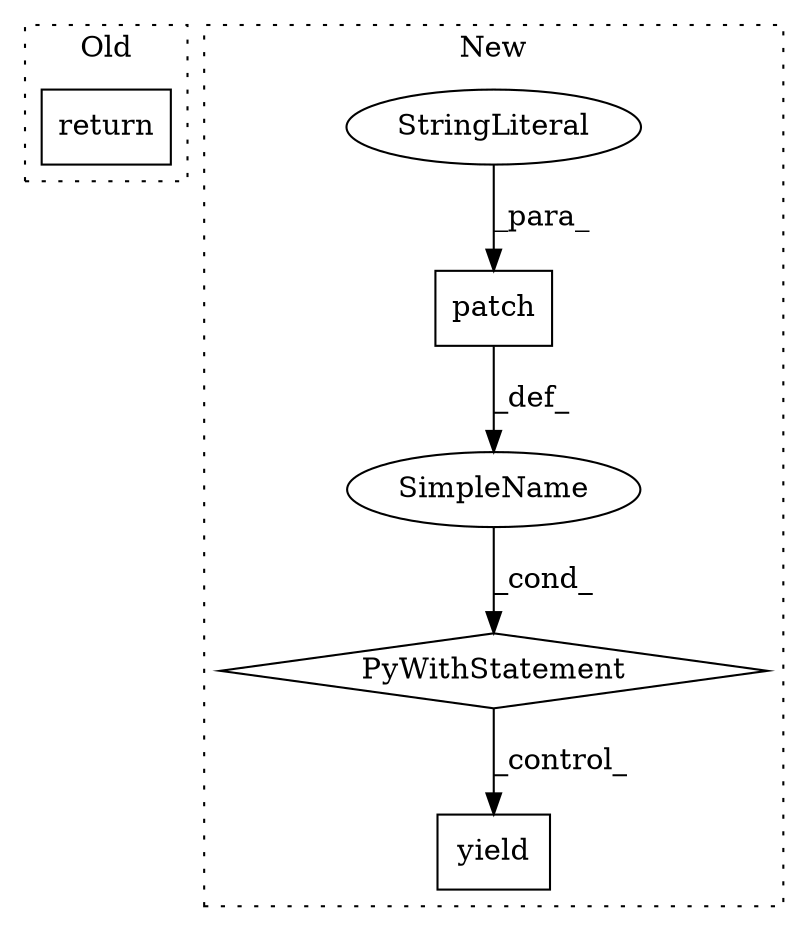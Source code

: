 digraph G {
subgraph cluster0 {
1 [label="return" a="41" s="2190" l="7" shape="box"];
label = "Old";
style="dotted";
}
subgraph cluster1 {
2 [label="patch" a="32" s="2063,2090" l="6,1" shape="box"];
3 [label="PyWithStatement" a="104" s="2053,2091" l="10,2" shape="diamond"];
4 [label="StringLiteral" a="45" s="2069" l="11" shape="ellipse"];
5 [label="SimpleName" a="42" s="" l="" shape="ellipse"];
6 [label="yield" a="112" s="2267" l="7" shape="box"];
label = "New";
style="dotted";
}
2 -> 5 [label="_def_"];
3 -> 6 [label="_control_"];
4 -> 2 [label="_para_"];
5 -> 3 [label="_cond_"];
}